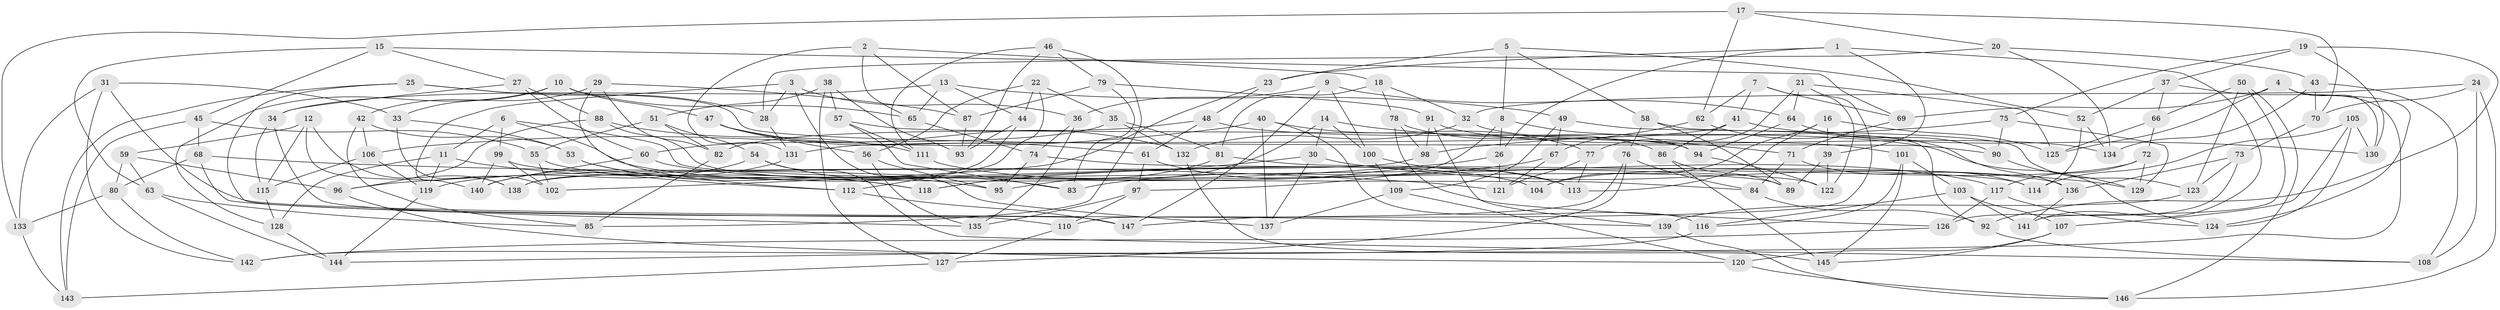 // Generated by graph-tools (version 1.1) at 2025/03/03/09/25 03:03:08]
// undirected, 147 vertices, 294 edges
graph export_dot {
graph [start="1"]
  node [color=gray90,style=filled];
  1;
  2;
  3;
  4;
  5;
  6;
  7;
  8;
  9;
  10;
  11;
  12;
  13;
  14;
  15;
  16;
  17;
  18;
  19;
  20;
  21;
  22;
  23;
  24;
  25;
  26;
  27;
  28;
  29;
  30;
  31;
  32;
  33;
  34;
  35;
  36;
  37;
  38;
  39;
  40;
  41;
  42;
  43;
  44;
  45;
  46;
  47;
  48;
  49;
  50;
  51;
  52;
  53;
  54;
  55;
  56;
  57;
  58;
  59;
  60;
  61;
  62;
  63;
  64;
  65;
  66;
  67;
  68;
  69;
  70;
  71;
  72;
  73;
  74;
  75;
  76;
  77;
  78;
  79;
  80;
  81;
  82;
  83;
  84;
  85;
  86;
  87;
  88;
  89;
  90;
  91;
  92;
  93;
  94;
  95;
  96;
  97;
  98;
  99;
  100;
  101;
  102;
  103;
  104;
  105;
  106;
  107;
  108;
  109;
  110;
  111;
  112;
  113;
  114;
  115;
  116;
  117;
  118;
  119;
  120;
  121;
  122;
  123;
  124;
  125;
  126;
  127;
  128;
  129;
  130;
  131;
  132;
  133;
  134;
  135;
  136;
  137;
  138;
  139;
  140;
  141;
  142;
  143;
  144;
  145;
  146;
  147;
  1 -- 39;
  1 -- 141;
  1 -- 23;
  1 -- 26;
  2 -- 65;
  2 -- 18;
  2 -- 131;
  2 -- 87;
  3 -- 36;
  3 -- 102;
  3 -- 28;
  3 -- 137;
  4 -- 130;
  4 -- 69;
  4 -- 125;
  4 -- 124;
  5 -- 23;
  5 -- 58;
  5 -- 52;
  5 -- 8;
  6 -- 99;
  6 -- 84;
  6 -- 11;
  6 -- 104;
  7 -- 62;
  7 -- 69;
  7 -- 41;
  7 -- 122;
  8 -- 94;
  8 -- 97;
  8 -- 26;
  9 -- 100;
  9 -- 64;
  9 -- 36;
  9 -- 147;
  10 -- 128;
  10 -- 33;
  10 -- 47;
  10 -- 65;
  11 -- 118;
  11 -- 119;
  11 -- 128;
  12 -- 59;
  12 -- 140;
  12 -- 115;
  12 -- 138;
  13 -- 49;
  13 -- 65;
  13 -- 34;
  13 -- 44;
  14 -- 100;
  14 -- 71;
  14 -- 95;
  14 -- 30;
  15 -- 27;
  15 -- 63;
  15 -- 45;
  15 -- 69;
  16 -- 113;
  16 -- 39;
  16 -- 104;
  16 -- 125;
  17 -- 70;
  17 -- 20;
  17 -- 133;
  17 -- 62;
  18 -- 78;
  18 -- 32;
  18 -- 81;
  19 -- 37;
  19 -- 92;
  19 -- 130;
  19 -- 75;
  20 -- 28;
  20 -- 43;
  20 -- 134;
  21 -- 77;
  21 -- 125;
  21 -- 64;
  21 -- 110;
  22 -- 56;
  22 -- 35;
  22 -- 44;
  22 -- 112;
  23 -- 102;
  23 -- 48;
  24 -- 70;
  24 -- 146;
  24 -- 108;
  24 -- 32;
  25 -- 90;
  25 -- 28;
  25 -- 110;
  25 -- 143;
  26 -- 121;
  26 -- 96;
  27 -- 88;
  27 -- 60;
  27 -- 34;
  28 -- 131;
  29 -- 42;
  29 -- 82;
  29 -- 87;
  29 -- 112;
  30 -- 137;
  30 -- 118;
  30 -- 129;
  31 -- 33;
  31 -- 142;
  31 -- 133;
  31 -- 139;
  32 -- 132;
  32 -- 101;
  33 -- 53;
  33 -- 138;
  34 -- 147;
  34 -- 115;
  35 -- 81;
  35 -- 132;
  35 -- 60;
  36 -- 74;
  36 -- 135;
  37 -- 66;
  37 -- 52;
  37 -- 144;
  38 -- 57;
  38 -- 51;
  38 -- 127;
  38 -- 93;
  39 -- 89;
  39 -- 122;
  40 -- 106;
  40 -- 137;
  40 -- 77;
  40 -- 116;
  41 -- 130;
  41 -- 86;
  41 -- 131;
  42 -- 85;
  42 -- 106;
  42 -- 53;
  43 -- 134;
  43 -- 108;
  43 -- 70;
  44 -- 93;
  44 -- 138;
  45 -- 55;
  45 -- 68;
  45 -- 143;
  46 -- 85;
  46 -- 93;
  46 -- 79;
  46 -- 111;
  47 -- 132;
  47 -- 61;
  47 -- 56;
  48 -- 124;
  48 -- 61;
  48 -- 82;
  49 -- 109;
  49 -- 67;
  49 -- 123;
  50 -- 123;
  50 -- 66;
  50 -- 146;
  50 -- 141;
  51 -- 54;
  51 -- 82;
  51 -- 55;
  52 -- 114;
  52 -- 134;
  53 -- 95;
  53 -- 118;
  54 -- 108;
  54 -- 119;
  54 -- 83;
  55 -- 102;
  55 -- 112;
  56 -- 135;
  56 -- 95;
  57 -- 111;
  57 -- 94;
  57 -- 83;
  58 -- 76;
  58 -- 92;
  58 -- 89;
  59 -- 96;
  59 -- 63;
  59 -- 80;
  60 -- 104;
  60 -- 140;
  61 -- 113;
  61 -- 97;
  62 -- 136;
  62 -- 67;
  63 -- 144;
  63 -- 85;
  64 -- 90;
  64 -- 94;
  65 -- 74;
  66 -- 125;
  66 -- 72;
  67 -- 121;
  67 -- 83;
  68 -- 80;
  68 -- 135;
  68 -- 121;
  69 -- 71;
  70 -- 73;
  71 -- 84;
  71 -- 114;
  72 -- 117;
  72 -- 104;
  72 -- 129;
  73 -- 126;
  73 -- 136;
  73 -- 123;
  74 -- 122;
  74 -- 95;
  75 -- 98;
  75 -- 90;
  75 -- 129;
  76 -- 127;
  76 -- 84;
  76 -- 147;
  77 -- 113;
  77 -- 121;
  78 -- 98;
  78 -- 126;
  78 -- 86;
  79 -- 91;
  79 -- 83;
  79 -- 87;
  80 -- 133;
  80 -- 142;
  81 -- 118;
  81 -- 114;
  82 -- 85;
  84 -- 92;
  86 -- 145;
  86 -- 89;
  87 -- 93;
  88 -- 89;
  88 -- 96;
  88 -- 111;
  90 -- 129;
  91 -- 139;
  91 -- 134;
  91 -- 98;
  92 -- 108;
  94 -- 122;
  96 -- 120;
  97 -- 110;
  97 -- 135;
  98 -- 138;
  99 -- 136;
  99 -- 140;
  99 -- 102;
  100 -- 113;
  100 -- 109;
  101 -- 116;
  101 -- 145;
  101 -- 103;
  103 -- 141;
  103 -- 107;
  103 -- 116;
  105 -- 124;
  105 -- 114;
  105 -- 130;
  105 -- 107;
  106 -- 119;
  106 -- 115;
  107 -- 145;
  107 -- 120;
  109 -- 137;
  109 -- 120;
  110 -- 127;
  111 -- 117;
  112 -- 147;
  115 -- 128;
  116 -- 142;
  117 -- 126;
  117 -- 124;
  119 -- 144;
  120 -- 146;
  123 -- 139;
  126 -- 142;
  127 -- 143;
  128 -- 144;
  131 -- 140;
  132 -- 145;
  133 -- 143;
  136 -- 141;
  139 -- 146;
}

